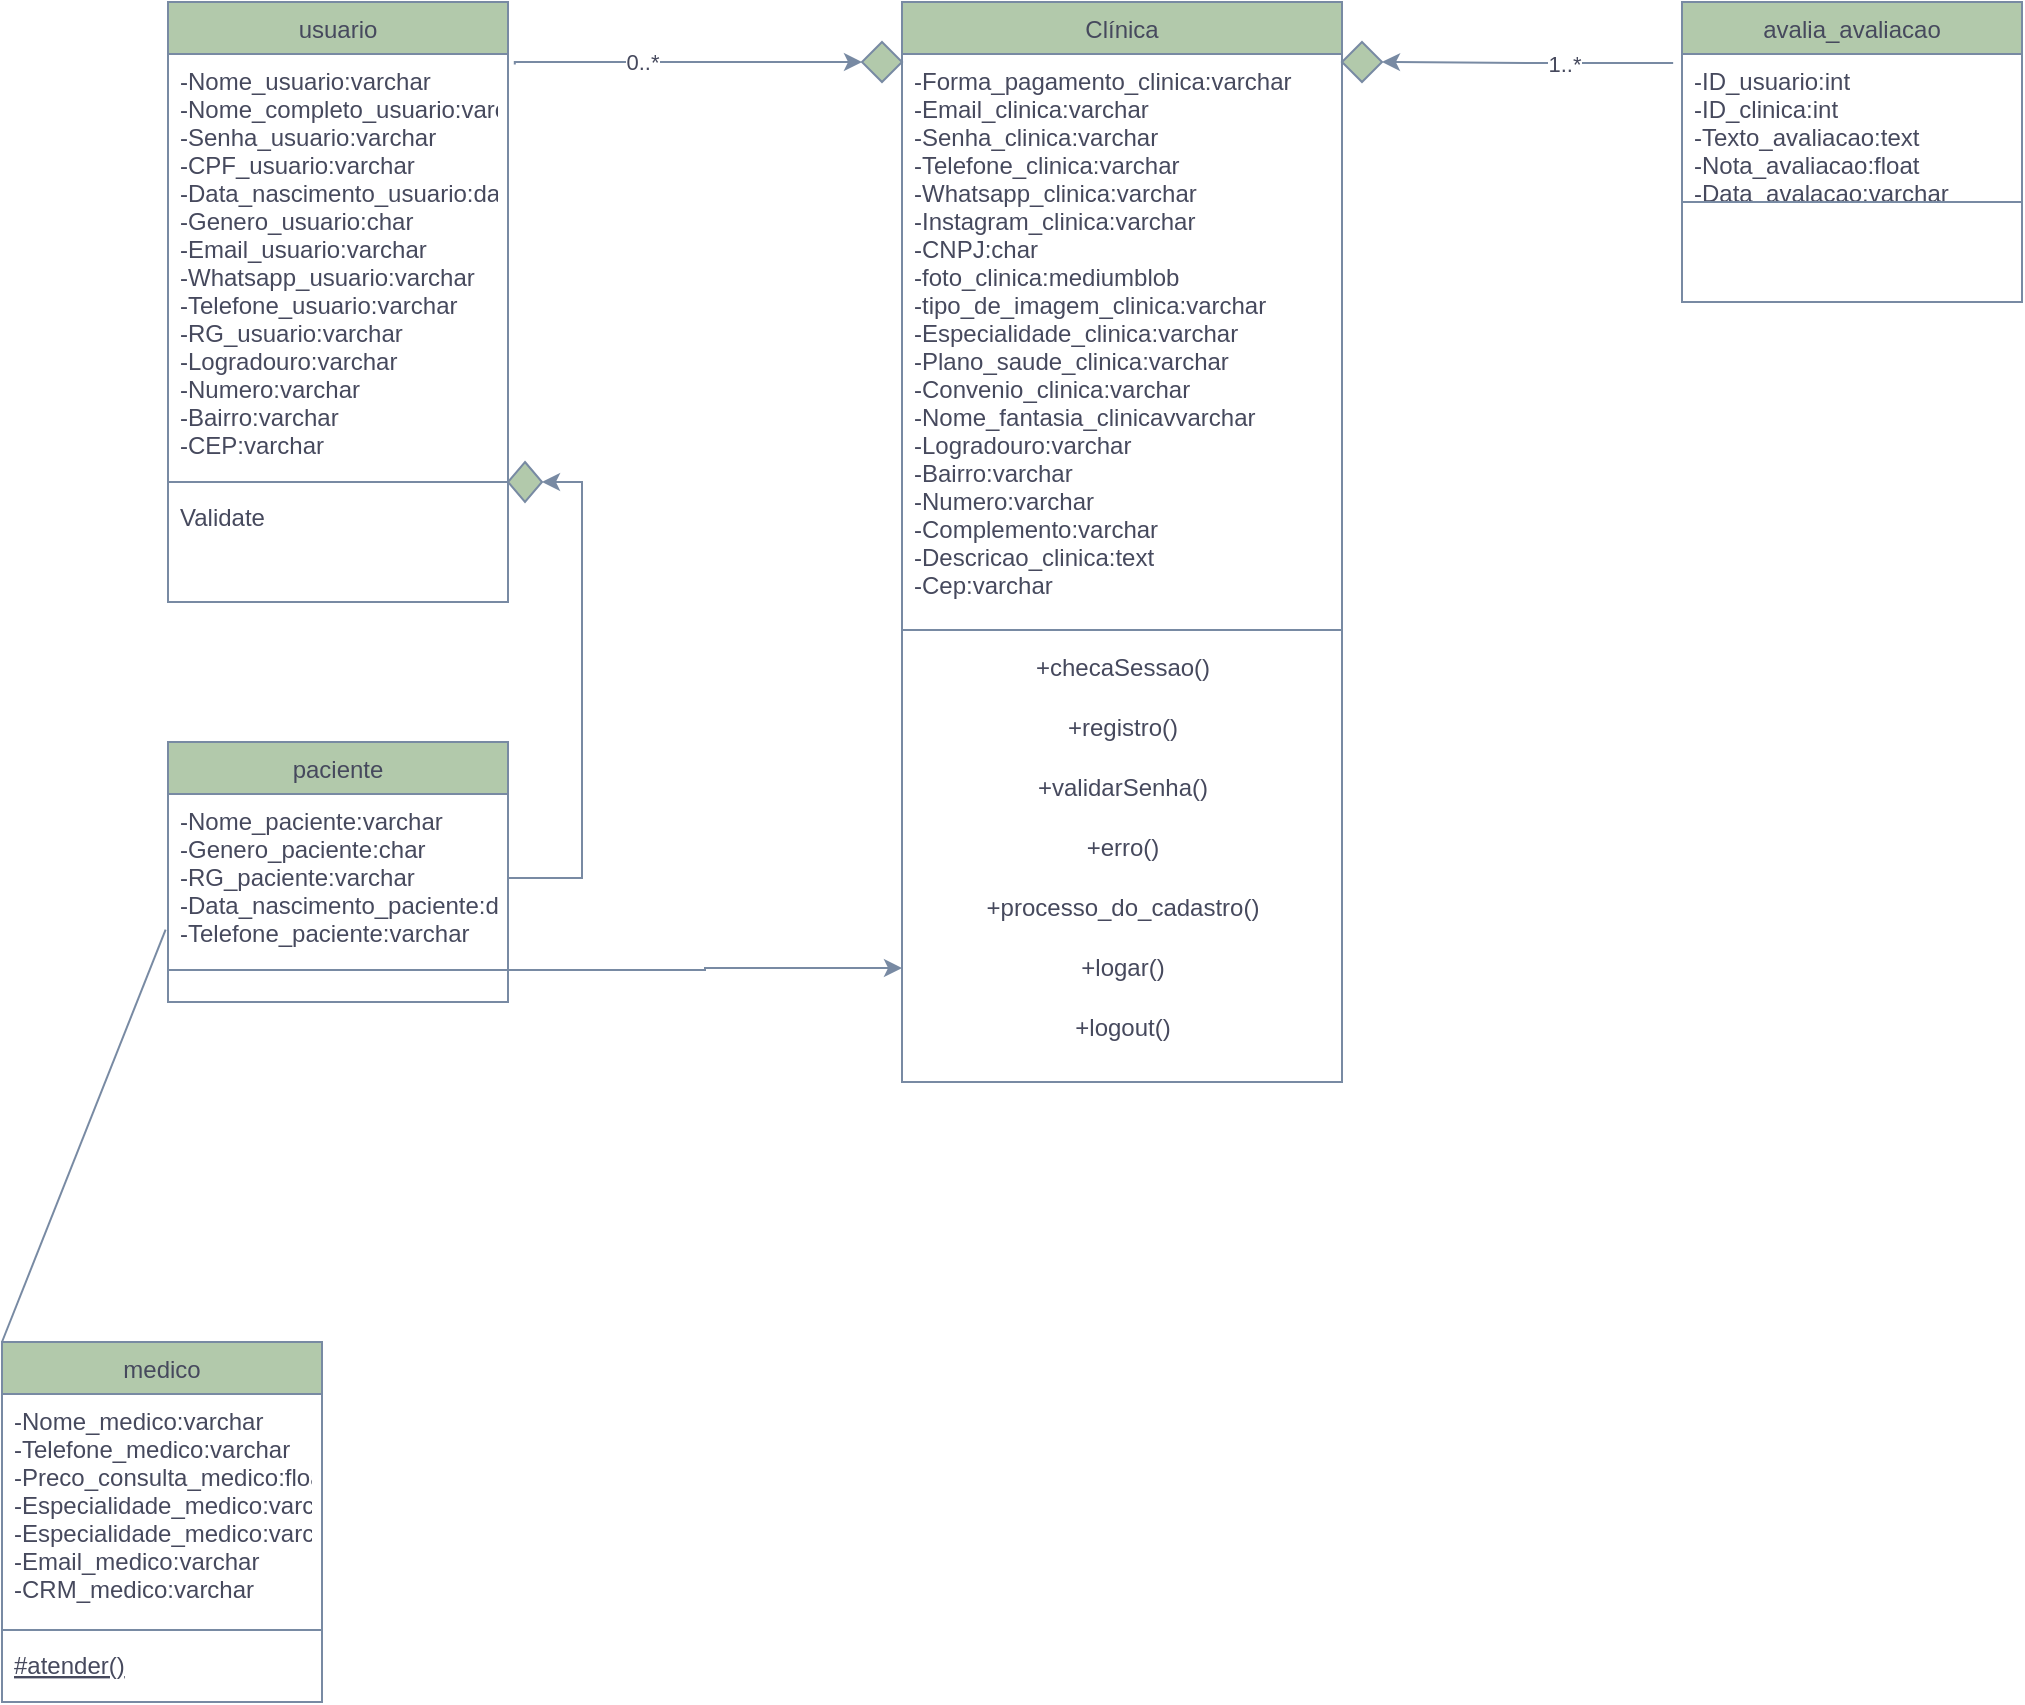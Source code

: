 <mxfile version="22.0.3" type="github">
  <diagram id="C5RBs43oDa-KdzZeNtuy" name="Page-1">
    <mxGraphModel dx="2999" dy="797" grid="1" gridSize="10" guides="1" tooltips="1" connect="1" arrows="1" fold="1" page="1" pageScale="1" pageWidth="827" pageHeight="1169" math="0" shadow="0">
      <root>
        <mxCell id="WIyWlLk6GJQsqaUBKTNV-0" />
        <mxCell id="WIyWlLk6GJQsqaUBKTNV-1" parent="WIyWlLk6GJQsqaUBKTNV-0" />
        <mxCell id="zkfFHV4jXpPFQw0GAbJ--0" value="Clínica" style="swimlane;fontStyle=0;align=center;verticalAlign=top;childLayout=stackLayout;horizontal=1;startSize=26;horizontalStack=0;resizeParent=1;resizeLast=0;collapsible=1;marginBottom=0;rounded=0;shadow=0;strokeWidth=1;labelBackgroundColor=none;fillColor=#B2C9AB;strokeColor=#788AA3;fontColor=#46495D;" parent="WIyWlLk6GJQsqaUBKTNV-1" vertex="1">
          <mxGeometry x="-630" y="20" width="220" height="540" as="geometry">
            <mxRectangle x="230" y="140" width="160" height="26" as="alternateBounds" />
          </mxGeometry>
        </mxCell>
        <mxCell id="zkfFHV4jXpPFQw0GAbJ--1" value="-Forma_pagamento_clinica:varchar &#xa;-Email_clinica:varchar&#xa;-Senha_clinica:varchar &#xa;-Telefone_clinica:varchar &#xa;-Whatsapp_clinica:varchar&#xa;-Instagram_clinica:varchar &#xa;-CNPJ:char        &#xa;-foto_clinica:mediumblob      &#xa;-tipo_de_imagem_clinica:varchar&#xa;-Especialidade_clinica:varchar &#xa;-Plano_saude_clinica:varchar &#xa;-Convenio_clinica:varchar&#xa;-Nome_fantasia_clinicavvarchar     &#xa;-Logradouro:varchar&#xa;-Bairro:varchar&#xa;-Numero:varchar &#xa;-Complemento:varchar &#xa;-Descricao_clinica:text    &#xa;-Cep:varchar" style="text;align=left;verticalAlign=top;spacingLeft=4;spacingRight=4;overflow=hidden;rotatable=0;points=[[0,0.5],[1,0.5]];portConstraint=eastwest;labelBackgroundColor=none;fontColor=#46495D;" parent="zkfFHV4jXpPFQw0GAbJ--0" vertex="1">
          <mxGeometry y="26" width="220" height="284" as="geometry" />
        </mxCell>
        <mxCell id="zkfFHV4jXpPFQw0GAbJ--4" value="" style="line;html=1;strokeWidth=1;align=left;verticalAlign=middle;spacingTop=-1;spacingLeft=3;spacingRight=3;rotatable=0;labelPosition=right;points=[];portConstraint=eastwest;labelBackgroundColor=none;fillColor=#B2C9AB;strokeColor=#788AA3;fontColor=#46495D;" parent="zkfFHV4jXpPFQw0GAbJ--0" vertex="1">
          <mxGeometry y="310" width="220" height="8" as="geometry" />
        </mxCell>
        <mxCell id="E5-ur5XAdUrFo-cO7aPw-6" value="&lt;font style=&quot;vertical-align: inherit;&quot;&gt;&lt;font style=&quot;vertical-align: inherit;&quot;&gt;&lt;font style=&quot;vertical-align: inherit;&quot;&gt;&lt;font style=&quot;vertical-align: inherit;&quot;&gt;+checaSessao()&lt;/font&gt;&lt;/font&gt;&lt;/font&gt;&lt;/font&gt;" style="text;html=1;align=center;verticalAlign=middle;resizable=0;points=[];autosize=1;strokeColor=none;fillColor=none;labelBackgroundColor=none;fontColor=#46495D;" parent="zkfFHV4jXpPFQw0GAbJ--0" vertex="1">
          <mxGeometry y="318" width="220" height="30" as="geometry" />
        </mxCell>
        <mxCell id="E5-ur5XAdUrFo-cO7aPw-8" value="&lt;font style=&quot;vertical-align: inherit;&quot;&gt;&lt;font style=&quot;vertical-align: inherit;&quot;&gt;+registro()&lt;/font&gt;&lt;/font&gt;" style="text;html=1;align=center;verticalAlign=middle;resizable=0;points=[];autosize=1;strokeColor=none;fillColor=none;labelBackgroundColor=none;fontColor=#46495D;" parent="zkfFHV4jXpPFQw0GAbJ--0" vertex="1">
          <mxGeometry y="348" width="220" height="30" as="geometry" />
        </mxCell>
        <mxCell id="E5-ur5XAdUrFo-cO7aPw-11" value="&lt;font style=&quot;vertical-align: inherit;&quot;&gt;&lt;font style=&quot;vertical-align: inherit;&quot;&gt;+validarSenha()&lt;/font&gt;&lt;/font&gt;" style="text;html=1;align=center;verticalAlign=middle;resizable=0;points=[];autosize=1;strokeColor=none;fillColor=none;labelBackgroundColor=none;fontColor=#46495D;" parent="zkfFHV4jXpPFQw0GAbJ--0" vertex="1">
          <mxGeometry y="378" width="220" height="30" as="geometry" />
        </mxCell>
        <mxCell id="E5-ur5XAdUrFo-cO7aPw-7" value="&lt;font style=&quot;vertical-align: inherit;&quot;&gt;&lt;font style=&quot;vertical-align: inherit;&quot;&gt;+erro()&lt;/font&gt;&lt;/font&gt;" style="text;html=1;align=center;verticalAlign=middle;resizable=0;points=[];autosize=1;strokeColor=none;fillColor=none;labelBackgroundColor=none;fontColor=#46495D;" parent="zkfFHV4jXpPFQw0GAbJ--0" vertex="1">
          <mxGeometry y="408" width="220" height="30" as="geometry" />
        </mxCell>
        <mxCell id="E5-ur5XAdUrFo-cO7aPw-12" value="&lt;font style=&quot;vertical-align: inherit;&quot;&gt;&lt;font style=&quot;vertical-align: inherit;&quot;&gt;+processo_do_cadastro()&lt;/font&gt;&lt;/font&gt;" style="text;html=1;align=center;verticalAlign=middle;resizable=0;points=[];autosize=1;strokeColor=none;fillColor=none;labelBackgroundColor=none;fontColor=#46495D;" parent="zkfFHV4jXpPFQw0GAbJ--0" vertex="1">
          <mxGeometry y="438" width="220" height="30" as="geometry" />
        </mxCell>
        <mxCell id="E5-ur5XAdUrFo-cO7aPw-9" value="&lt;font style=&quot;vertical-align: inherit;&quot;&gt;&lt;font style=&quot;vertical-align: inherit;&quot;&gt;&lt;font style=&quot;vertical-align: inherit;&quot;&gt;&lt;font style=&quot;vertical-align: inherit;&quot;&gt;+logar()&lt;/font&gt;&lt;/font&gt;&lt;/font&gt;&lt;/font&gt;" style="text;html=1;align=center;verticalAlign=middle;resizable=0;points=[];autosize=1;strokeColor=none;fillColor=none;labelBackgroundColor=none;fontColor=#46495D;" parent="zkfFHV4jXpPFQw0GAbJ--0" vertex="1">
          <mxGeometry y="468" width="220" height="30" as="geometry" />
        </mxCell>
        <mxCell id="E5-ur5XAdUrFo-cO7aPw-10" value="&lt;font style=&quot;vertical-align: inherit;&quot;&gt;&lt;font style=&quot;vertical-align: inherit;&quot;&gt;&lt;font style=&quot;vertical-align: inherit;&quot;&gt;&lt;font style=&quot;vertical-align: inherit;&quot;&gt;+logout()&lt;/font&gt;&lt;/font&gt;&lt;br&gt;&lt;/font&gt;&lt;/font&gt;" style="text;html=1;align=center;verticalAlign=middle;resizable=0;points=[];autosize=1;strokeColor=none;fillColor=none;labelBackgroundColor=none;fontColor=#46495D;" parent="zkfFHV4jXpPFQw0GAbJ--0" vertex="1">
          <mxGeometry y="498" width="220" height="30" as="geometry" />
        </mxCell>
        <mxCell id="zkfFHV4jXpPFQw0GAbJ--6" value="medico" style="swimlane;fontStyle=0;align=center;verticalAlign=top;childLayout=stackLayout;horizontal=1;startSize=26;horizontalStack=0;resizeParent=1;resizeLast=0;collapsible=1;marginBottom=0;rounded=0;shadow=0;strokeWidth=1;labelBackgroundColor=none;fillColor=#B2C9AB;strokeColor=#788AA3;fontColor=#46495D;" parent="WIyWlLk6GJQsqaUBKTNV-1" vertex="1">
          <mxGeometry x="-1080" y="690" width="160" height="180" as="geometry">
            <mxRectangle x="130" y="380" width="160" height="26" as="alternateBounds" />
          </mxGeometry>
        </mxCell>
        <mxCell id="zkfFHV4jXpPFQw0GAbJ--7" value="-Nome_medico:varchar&#xa;-Telefone_medico:varchar&#xa;-Preco_consulta_medico:float&#xa;-Especialidade_medico:varchar&#xa;-Especialidade_medico:varchar&#xa;-Email_medico:varchar&#xa;-CRM_medico:varchar" style="text;align=left;verticalAlign=top;spacingLeft=4;spacingRight=4;overflow=hidden;rotatable=0;points=[[0,0.5],[1,0.5]];portConstraint=eastwest;labelBackgroundColor=none;fontColor=#46495D;" parent="zkfFHV4jXpPFQw0GAbJ--6" vertex="1">
          <mxGeometry y="26" width="160" height="114" as="geometry" />
        </mxCell>
        <mxCell id="zkfFHV4jXpPFQw0GAbJ--9" value="" style="line;html=1;strokeWidth=1;align=left;verticalAlign=middle;spacingTop=-1;spacingLeft=3;spacingRight=3;rotatable=0;labelPosition=right;points=[];portConstraint=eastwest;labelBackgroundColor=none;fillColor=#B2C9AB;strokeColor=#788AA3;fontColor=#46495D;" parent="zkfFHV4jXpPFQw0GAbJ--6" vertex="1">
          <mxGeometry y="140" width="160" height="8" as="geometry" />
        </mxCell>
        <mxCell id="zkfFHV4jXpPFQw0GAbJ--10" value="#atender()" style="text;align=left;verticalAlign=top;spacingLeft=4;spacingRight=4;overflow=hidden;rotatable=0;points=[[0,0.5],[1,0.5]];portConstraint=eastwest;fontStyle=4;labelBackgroundColor=none;fontColor=#46495D;" parent="zkfFHV4jXpPFQw0GAbJ--6" vertex="1">
          <mxGeometry y="148" width="160" height="26" as="geometry" />
        </mxCell>
        <mxCell id="zkfFHV4jXpPFQw0GAbJ--13" value="paciente" style="swimlane;fontStyle=0;align=center;verticalAlign=top;childLayout=stackLayout;horizontal=1;startSize=26;horizontalStack=0;resizeParent=1;resizeLast=0;collapsible=1;marginBottom=0;rounded=0;shadow=0;strokeWidth=1;labelBackgroundColor=none;fillColor=#B2C9AB;strokeColor=#788AA3;fontColor=#46495D;" parent="WIyWlLk6GJQsqaUBKTNV-1" vertex="1">
          <mxGeometry x="-997" y="390" width="170" height="130" as="geometry">
            <mxRectangle x="340" y="380" width="170" height="26" as="alternateBounds" />
          </mxGeometry>
        </mxCell>
        <mxCell id="zkfFHV4jXpPFQw0GAbJ--14" value="-Nome_paciente:varchar&#xa;-Genero_paciente:char&#xa;-RG_paciente:varchar&#xa;-Data_nascimento_paciente:datetime&#xa;-Telefone_paciente:varchar" style="text;align=left;verticalAlign=top;spacingLeft=4;spacingRight=4;overflow=hidden;rotatable=0;points=[[0,0.5],[1,0.5]];portConstraint=eastwest;labelBackgroundColor=none;fontColor=#46495D;" parent="zkfFHV4jXpPFQw0GAbJ--13" vertex="1">
          <mxGeometry y="26" width="170" height="84" as="geometry" />
        </mxCell>
        <mxCell id="zkfFHV4jXpPFQw0GAbJ--15" value="" style="line;html=1;strokeWidth=1;align=left;verticalAlign=middle;spacingTop=-1;spacingLeft=3;spacingRight=3;rotatable=0;labelPosition=right;points=[];portConstraint=eastwest;labelBackgroundColor=none;fillColor=#B2C9AB;strokeColor=#788AA3;fontColor=#46495D;" parent="zkfFHV4jXpPFQw0GAbJ--13" vertex="1">
          <mxGeometry y="110" width="170" height="8" as="geometry" />
        </mxCell>
        <mxCell id="CIkce1XbM3NZMzvoLtDI-15" style="edgeStyle=orthogonalEdgeStyle;rounded=0;orthogonalLoop=1;jettySize=auto;html=1;exitX=-0.026;exitY=0.064;exitDx=0;exitDy=0;labelBackgroundColor=none;strokeColor=#788AA3;fontColor=default;entryX=1;entryY=0.5;entryDx=0;entryDy=0;exitPerimeter=0;" edge="1" parent="WIyWlLk6GJQsqaUBKTNV-1" source="zkfFHV4jXpPFQw0GAbJ--18" target="CIkce1XbM3NZMzvoLtDI-17">
          <mxGeometry relative="1" as="geometry">
            <mxPoint x="-150" y="210" as="targetPoint" />
          </mxGeometry>
        </mxCell>
        <mxCell id="CIkce1XbM3NZMzvoLtDI-25" value="1..*" style="edgeLabel;html=1;align=center;verticalAlign=middle;resizable=0;points=[];fontColor=#46495D;" vertex="1" connectable="0" parent="CIkce1XbM3NZMzvoLtDI-15">
          <mxGeometry x="-0.257" relative="1" as="geometry">
            <mxPoint as="offset" />
          </mxGeometry>
        </mxCell>
        <mxCell id="zkfFHV4jXpPFQw0GAbJ--17" value="avalia_avaliacao" style="swimlane;fontStyle=0;align=center;verticalAlign=top;childLayout=stackLayout;horizontal=1;startSize=26;horizontalStack=0;resizeParent=1;resizeLast=0;collapsible=1;marginBottom=0;rounded=0;shadow=0;strokeWidth=1;labelBackgroundColor=none;fillColor=#B2C9AB;strokeColor=#788AA3;fontColor=#46495D;" parent="WIyWlLk6GJQsqaUBKTNV-1" vertex="1">
          <mxGeometry x="-240" y="20" width="170" height="150" as="geometry">
            <mxRectangle x="550" y="140" width="160" height="26" as="alternateBounds" />
          </mxGeometry>
        </mxCell>
        <mxCell id="zkfFHV4jXpPFQw0GAbJ--18" value="-ID_usuario:int            &#xa;-ID_clinica:int            &#xa;-Texto_avaliacao:text        &#xa;-Nota_avaliacao:float&#xa;-Data_avalacao:varchar" style="text;align=left;verticalAlign=top;spacingLeft=4;spacingRight=4;overflow=hidden;rotatable=0;points=[[0,0.5],[1,0.5]];portConstraint=eastwest;labelBackgroundColor=none;fontColor=#46495D;" parent="zkfFHV4jXpPFQw0GAbJ--17" vertex="1">
          <mxGeometry y="26" width="170" height="70" as="geometry" />
        </mxCell>
        <mxCell id="zkfFHV4jXpPFQw0GAbJ--23" value="" style="line;html=1;strokeWidth=1;align=left;verticalAlign=middle;spacingTop=-1;spacingLeft=3;spacingRight=3;rotatable=0;labelPosition=right;points=[];portConstraint=eastwest;labelBackgroundColor=none;fillColor=#B2C9AB;strokeColor=#788AA3;fontColor=#46495D;" parent="zkfFHV4jXpPFQw0GAbJ--17" vertex="1">
          <mxGeometry y="96" width="170" height="8" as="geometry" />
        </mxCell>
        <mxCell id="CIkce1XbM3NZMzvoLtDI-7" value="usuario" style="swimlane;fontStyle=0;align=center;verticalAlign=top;childLayout=stackLayout;horizontal=1;startSize=26;horizontalStack=0;resizeParent=1;resizeLast=0;collapsible=1;marginBottom=0;rounded=0;shadow=0;strokeWidth=1;labelBackgroundColor=none;fillColor=#B2C9AB;strokeColor=#788AA3;fontColor=#46495D;" vertex="1" parent="WIyWlLk6GJQsqaUBKTNV-1">
          <mxGeometry x="-997" y="20" width="170" height="300" as="geometry">
            <mxRectangle x="550" y="140" width="160" height="26" as="alternateBounds" />
          </mxGeometry>
        </mxCell>
        <mxCell id="CIkce1XbM3NZMzvoLtDI-8" value="-Nome_usuario:varchar&#xa;-Nome_completo_usuario:varchar&#xa;-Senha_usuario:varchar&#xa;-CPF_usuario:varchar    &#xa;-Data_nascimento_usuario:date        &#xa;-Genero_usuario:char    &#xa;-Email_usuario:varchar    &#xa;-Whatsapp_usuario:varchar    &#xa;-Telefone_usuario:varchar    &#xa;-RG_usuario:varchar    &#xa;-Logradouro:varchar    &#xa;-Numero:varchar    &#xa;-Bairro:varchar    &#xa;-CEP:varchar" style="text;align=left;verticalAlign=top;spacingLeft=4;spacingRight=4;overflow=hidden;rotatable=0;points=[[0,0.5],[1,0.5]];portConstraint=eastwest;labelBackgroundColor=none;fontColor=#46495D;" vertex="1" parent="CIkce1XbM3NZMzvoLtDI-7">
          <mxGeometry y="26" width="170" height="210" as="geometry" />
        </mxCell>
        <mxCell id="CIkce1XbM3NZMzvoLtDI-22" value="" style="line;html=1;strokeWidth=1;align=left;verticalAlign=middle;spacingTop=-1;spacingLeft=3;spacingRight=3;rotatable=0;labelPosition=right;points=[];portConstraint=eastwest;labelBackgroundColor=none;fillColor=#B2C9AB;strokeColor=#788AA3;fontColor=#46495D;" vertex="1" parent="CIkce1XbM3NZMzvoLtDI-7">
          <mxGeometry y="236" width="170" height="8" as="geometry" />
        </mxCell>
        <mxCell id="CIkce1XbM3NZMzvoLtDI-10" value="Validate" style="text;align=left;verticalAlign=top;spacingLeft=4;spacingRight=4;overflow=hidden;rotatable=0;points=[[0,0.5],[1,0.5]];portConstraint=eastwest;labelBackgroundColor=none;fontColor=#46495D;" vertex="1" parent="CIkce1XbM3NZMzvoLtDI-7">
          <mxGeometry y="244" width="170" height="26" as="geometry" />
        </mxCell>
        <mxCell id="CIkce1XbM3NZMzvoLtDI-17" value="" style="whiteSpace=wrap;html=1;shape=rhombus;perimeter=rhombusPerimeter;fillColor=#B2C9AB;labelBackgroundColor=none;strokeColor=#788AA3;fontColor=#46495D;" vertex="1" parent="WIyWlLk6GJQsqaUBKTNV-1">
          <mxGeometry x="-410" y="40" width="20" height="20" as="geometry" />
        </mxCell>
        <mxCell id="CIkce1XbM3NZMzvoLtDI-21" value="" style="rhombus;whiteSpace=wrap;html=1;fillColor=#B2C9AB;labelBackgroundColor=none;strokeColor=#788AA3;fontColor=#46495D;" vertex="1" parent="WIyWlLk6GJQsqaUBKTNV-1">
          <mxGeometry x="-650" y="40" width="20" height="20" as="geometry" />
        </mxCell>
        <mxCell id="CIkce1XbM3NZMzvoLtDI-24" style="edgeStyle=orthogonalEdgeStyle;rounded=0;orthogonalLoop=1;jettySize=auto;html=1;exitX=1.02;exitY=0.025;exitDx=0;exitDy=0;entryX=0;entryY=0.5;entryDx=0;entryDy=0;exitPerimeter=0;labelBackgroundColor=none;strokeColor=#788AA3;fontColor=default;" edge="1" parent="WIyWlLk6GJQsqaUBKTNV-1" source="CIkce1XbM3NZMzvoLtDI-8" target="CIkce1XbM3NZMzvoLtDI-21">
          <mxGeometry relative="1" as="geometry">
            <Array as="points">
              <mxPoint x="-824" y="50" />
            </Array>
          </mxGeometry>
        </mxCell>
        <mxCell id="CIkce1XbM3NZMzvoLtDI-26" value="0..*" style="edgeLabel;html=1;align=center;verticalAlign=middle;resizable=0;points=[];fontColor=#46495D;" vertex="1" connectable="0" parent="CIkce1XbM3NZMzvoLtDI-24">
          <mxGeometry x="-0.262" y="-1" relative="1" as="geometry">
            <mxPoint y="-1" as="offset" />
          </mxGeometry>
        </mxCell>
        <mxCell id="CIkce1XbM3NZMzvoLtDI-28" value="" style="endArrow=none;html=1;rounded=0;strokeColor=#788AA3;fontColor=#46495D;fillColor=#B2C9AB;entryX=-0.007;entryY=0.808;entryDx=0;entryDy=0;entryPerimeter=0;exitX=0;exitY=0;exitDx=0;exitDy=0;" edge="1" parent="WIyWlLk6GJQsqaUBKTNV-1" source="zkfFHV4jXpPFQw0GAbJ--6" target="zkfFHV4jXpPFQw0GAbJ--14">
          <mxGeometry width="50" height="50" relative="1" as="geometry">
            <mxPoint x="-775" y="850" as="sourcePoint" />
            <mxPoint x="-460" y="580" as="targetPoint" />
          </mxGeometry>
        </mxCell>
        <mxCell id="CIkce1XbM3NZMzvoLtDI-29" style="edgeStyle=orthogonalEdgeStyle;rounded=0;orthogonalLoop=1;jettySize=auto;html=1;strokeColor=#788AA3;fontColor=#46495D;fillColor=#B2C9AB;entryX=1;entryY=0.5;entryDx=0;entryDy=0;" edge="1" parent="WIyWlLk6GJQsqaUBKTNV-1" source="zkfFHV4jXpPFQw0GAbJ--14" target="CIkce1XbM3NZMzvoLtDI-31">
          <mxGeometry relative="1" as="geometry">
            <mxPoint x="-780" y="280" as="targetPoint" />
          </mxGeometry>
        </mxCell>
        <mxCell id="CIkce1XbM3NZMzvoLtDI-31" value="" style="rhombus;whiteSpace=wrap;html=1;strokeColor=#788AA3;fontColor=#46495D;fillColor=#B2C9AB;" vertex="1" parent="WIyWlLk6GJQsqaUBKTNV-1">
          <mxGeometry x="-827" y="250" width="17" height="20" as="geometry" />
        </mxCell>
        <mxCell id="CIkce1XbM3NZMzvoLtDI-32" style="edgeStyle=orthogonalEdgeStyle;rounded=0;orthogonalLoop=1;jettySize=auto;html=1;strokeColor=#788AA3;fontColor=#46495D;fillColor=#B2C9AB;" edge="1" parent="WIyWlLk6GJQsqaUBKTNV-1" source="zkfFHV4jXpPFQw0GAbJ--15" target="E5-ur5XAdUrFo-cO7aPw-9">
          <mxGeometry relative="1" as="geometry" />
        </mxCell>
      </root>
    </mxGraphModel>
  </diagram>
</mxfile>
